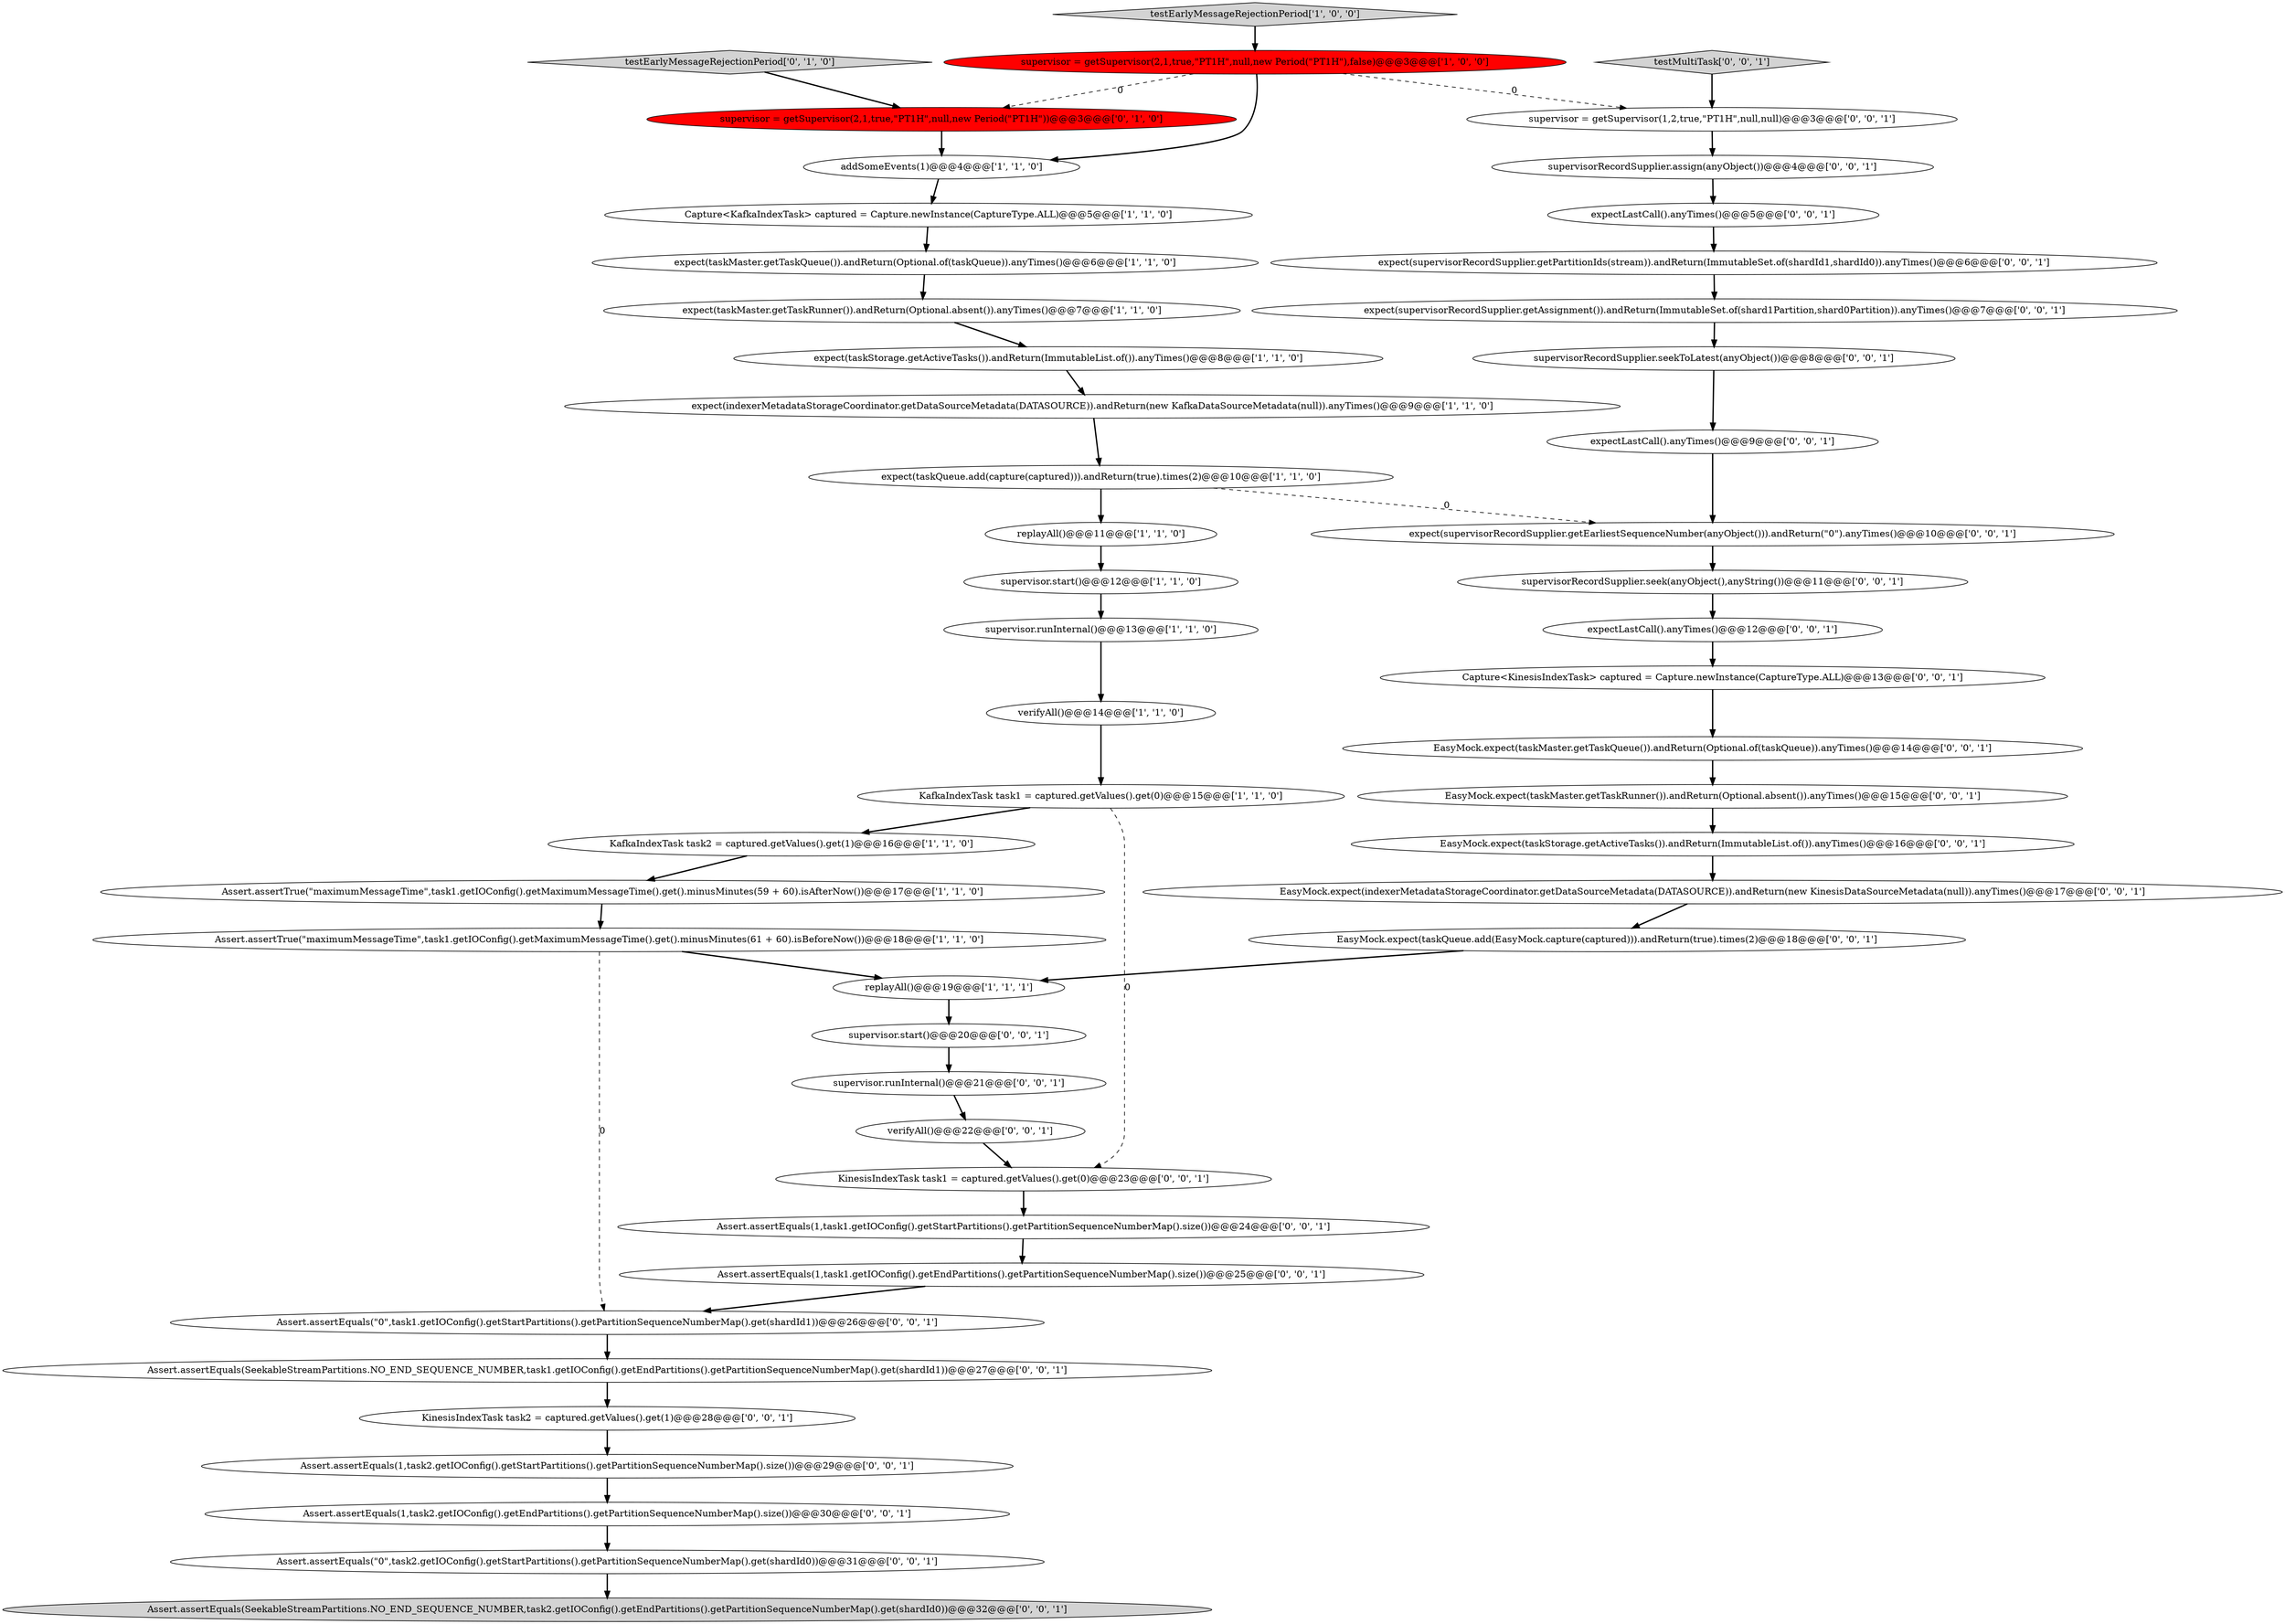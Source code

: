 digraph {
11 [style = filled, label = "Assert.assertTrue(\"maximumMessageTime\",task1.getIOConfig().getMaximumMessageTime().get().minusMinutes(59 + 60).isAfterNow())@@@17@@@['1', '1', '0']", fillcolor = white, shape = ellipse image = "AAA0AAABBB1BBB"];
21 [style = filled, label = "expect(supervisorRecordSupplier.getPartitionIds(stream)).andReturn(ImmutableSet.of(shardId1,shardId0)).anyTimes()@@@6@@@['0', '0', '1']", fillcolor = white, shape = ellipse image = "AAA0AAABBB3BBB"];
4 [style = filled, label = "expect(taskMaster.getTaskQueue()).andReturn(Optional.of(taskQueue)).anyTimes()@@@6@@@['1', '1', '0']", fillcolor = white, shape = ellipse image = "AAA0AAABBB1BBB"];
45 [style = filled, label = "expectLastCall().anyTimes()@@@9@@@['0', '0', '1']", fillcolor = white, shape = ellipse image = "AAA0AAABBB3BBB"];
15 [style = filled, label = "expect(taskQueue.add(capture(captured))).andReturn(true).times(2)@@@10@@@['1', '1', '0']", fillcolor = white, shape = ellipse image = "AAA0AAABBB1BBB"];
0 [style = filled, label = "testEarlyMessageRejectionPeriod['1', '0', '0']", fillcolor = lightgray, shape = diamond image = "AAA0AAABBB1BBB"];
6 [style = filled, label = "supervisor.start()@@@12@@@['1', '1', '0']", fillcolor = white, shape = ellipse image = "AAA0AAABBB1BBB"];
26 [style = filled, label = "Assert.assertEquals(1,task1.getIOConfig().getEndPartitions().getPartitionSequenceNumberMap().size())@@@25@@@['0', '0', '1']", fillcolor = white, shape = ellipse image = "AAA0AAABBB3BBB"];
38 [style = filled, label = "Capture<KinesisIndexTask> captured = Capture.newInstance(CaptureType.ALL)@@@13@@@['0', '0', '1']", fillcolor = white, shape = ellipse image = "AAA0AAABBB3BBB"];
20 [style = filled, label = "supervisorRecordSupplier.seek(anyObject(),anyString())@@@11@@@['0', '0', '1']", fillcolor = white, shape = ellipse image = "AAA0AAABBB3BBB"];
13 [style = filled, label = "addSomeEvents(1)@@@4@@@['1', '1', '0']", fillcolor = white, shape = ellipse image = "AAA0AAABBB1BBB"];
2 [style = filled, label = "expect(indexerMetadataStorageCoordinator.getDataSourceMetadata(DATASOURCE)).andReturn(new KafkaDataSourceMetadata(null)).anyTimes()@@@9@@@['1', '1', '0']", fillcolor = white, shape = ellipse image = "AAA0AAABBB1BBB"];
5 [style = filled, label = "Assert.assertTrue(\"maximumMessageTime\",task1.getIOConfig().getMaximumMessageTime().get().minusMinutes(61 + 60).isBeforeNow())@@@18@@@['1', '1', '0']", fillcolor = white, shape = ellipse image = "AAA0AAABBB1BBB"];
8 [style = filled, label = "replayAll()@@@11@@@['1', '1', '0']", fillcolor = white, shape = ellipse image = "AAA0AAABBB1BBB"];
16 [style = filled, label = "supervisor.runInternal()@@@13@@@['1', '1', '0']", fillcolor = white, shape = ellipse image = "AAA0AAABBB1BBB"];
22 [style = filled, label = "EasyMock.expect(taskMaster.getTaskRunner()).andReturn(Optional.absent()).anyTimes()@@@15@@@['0', '0', '1']", fillcolor = white, shape = ellipse image = "AAA0AAABBB3BBB"];
37 [style = filled, label = "expect(supervisorRecordSupplier.getEarliestSequenceNumber(anyObject())).andReturn(\"0\").anyTimes()@@@10@@@['0', '0', '1']", fillcolor = white, shape = ellipse image = "AAA0AAABBB3BBB"];
7 [style = filled, label = "supervisor = getSupervisor(2,1,true,\"PT1H\",null,new Period(\"PT1H\"),false)@@@3@@@['1', '0', '0']", fillcolor = red, shape = ellipse image = "AAA1AAABBB1BBB"];
43 [style = filled, label = "expectLastCall().anyTimes()@@@5@@@['0', '0', '1']", fillcolor = white, shape = ellipse image = "AAA0AAABBB3BBB"];
29 [style = filled, label = "supervisorRecordSupplier.assign(anyObject())@@@4@@@['0', '0', '1']", fillcolor = white, shape = ellipse image = "AAA0AAABBB3BBB"];
1 [style = filled, label = "expect(taskStorage.getActiveTasks()).andReturn(ImmutableList.of()).anyTimes()@@@8@@@['1', '1', '0']", fillcolor = white, shape = ellipse image = "AAA0AAABBB1BBB"];
32 [style = filled, label = "testMultiTask['0', '0', '1']", fillcolor = lightgray, shape = diamond image = "AAA0AAABBB3BBB"];
28 [style = filled, label = "Assert.assertEquals(1,task2.getIOConfig().getStartPartitions().getPartitionSequenceNumberMap().size())@@@29@@@['0', '0', '1']", fillcolor = white, shape = ellipse image = "AAA0AAABBB3BBB"];
33 [style = filled, label = "expectLastCall().anyTimes()@@@12@@@['0', '0', '1']", fillcolor = white, shape = ellipse image = "AAA0AAABBB3BBB"];
36 [style = filled, label = "Assert.assertEquals(\"0\",task1.getIOConfig().getStartPartitions().getPartitionSequenceNumberMap().get(shardId1))@@@26@@@['0', '0', '1']", fillcolor = white, shape = ellipse image = "AAA0AAABBB3BBB"];
41 [style = filled, label = "EasyMock.expect(taskMaster.getTaskQueue()).andReturn(Optional.of(taskQueue)).anyTimes()@@@14@@@['0', '0', '1']", fillcolor = white, shape = ellipse image = "AAA0AAABBB3BBB"];
47 [style = filled, label = "supervisor.runInternal()@@@21@@@['0', '0', '1']", fillcolor = white, shape = ellipse image = "AAA0AAABBB3BBB"];
10 [style = filled, label = "verifyAll()@@@14@@@['1', '1', '0']", fillcolor = white, shape = ellipse image = "AAA0AAABBB1BBB"];
9 [style = filled, label = "KafkaIndexTask task1 = captured.getValues().get(0)@@@15@@@['1', '1', '0']", fillcolor = white, shape = ellipse image = "AAA0AAABBB1BBB"];
14 [style = filled, label = "expect(taskMaster.getTaskRunner()).andReturn(Optional.absent()).anyTimes()@@@7@@@['1', '1', '0']", fillcolor = white, shape = ellipse image = "AAA0AAABBB1BBB"];
24 [style = filled, label = "verifyAll()@@@22@@@['0', '0', '1']", fillcolor = white, shape = ellipse image = "AAA0AAABBB3BBB"];
39 [style = filled, label = "EasyMock.expect(taskStorage.getActiveTasks()).andReturn(ImmutableList.of()).anyTimes()@@@16@@@['0', '0', '1']", fillcolor = white, shape = ellipse image = "AAA0AAABBB3BBB"];
19 [style = filled, label = "testEarlyMessageRejectionPeriod['0', '1', '0']", fillcolor = lightgray, shape = diamond image = "AAA0AAABBB2BBB"];
23 [style = filled, label = "supervisor = getSupervisor(1,2,true,\"PT1H\",null,null)@@@3@@@['0', '0', '1']", fillcolor = white, shape = ellipse image = "AAA0AAABBB3BBB"];
17 [style = filled, label = "KafkaIndexTask task2 = captured.getValues().get(1)@@@16@@@['1', '1', '0']", fillcolor = white, shape = ellipse image = "AAA0AAABBB1BBB"];
31 [style = filled, label = "Assert.assertEquals(1,task1.getIOConfig().getStartPartitions().getPartitionSequenceNumberMap().size())@@@24@@@['0', '0', '1']", fillcolor = white, shape = ellipse image = "AAA0AAABBB3BBB"];
46 [style = filled, label = "Assert.assertEquals(\"0\",task2.getIOConfig().getStartPartitions().getPartitionSequenceNumberMap().get(shardId0))@@@31@@@['0', '0', '1']", fillcolor = white, shape = ellipse image = "AAA0AAABBB3BBB"];
44 [style = filled, label = "expect(supervisorRecordSupplier.getAssignment()).andReturn(ImmutableSet.of(shard1Partition,shard0Partition)).anyTimes()@@@7@@@['0', '0', '1']", fillcolor = white, shape = ellipse image = "AAA0AAABBB3BBB"];
25 [style = filled, label = "supervisorRecordSupplier.seekToLatest(anyObject())@@@8@@@['0', '0', '1']", fillcolor = white, shape = ellipse image = "AAA0AAABBB3BBB"];
30 [style = filled, label = "Assert.assertEquals(SeekableStreamPartitions.NO_END_SEQUENCE_NUMBER,task2.getIOConfig().getEndPartitions().getPartitionSequenceNumberMap().get(shardId0))@@@32@@@['0', '0', '1']", fillcolor = lightgray, shape = ellipse image = "AAA0AAABBB3BBB"];
42 [style = filled, label = "supervisor.start()@@@20@@@['0', '0', '1']", fillcolor = white, shape = ellipse image = "AAA0AAABBB3BBB"];
40 [style = filled, label = "Assert.assertEquals(SeekableStreamPartitions.NO_END_SEQUENCE_NUMBER,task1.getIOConfig().getEndPartitions().getPartitionSequenceNumberMap().get(shardId1))@@@27@@@['0', '0', '1']", fillcolor = white, shape = ellipse image = "AAA0AAABBB3BBB"];
48 [style = filled, label = "KinesisIndexTask task1 = captured.getValues().get(0)@@@23@@@['0', '0', '1']", fillcolor = white, shape = ellipse image = "AAA0AAABBB3BBB"];
18 [style = filled, label = "supervisor = getSupervisor(2,1,true,\"PT1H\",null,new Period(\"PT1H\"))@@@3@@@['0', '1', '0']", fillcolor = red, shape = ellipse image = "AAA1AAABBB2BBB"];
12 [style = filled, label = "Capture<KafkaIndexTask> captured = Capture.newInstance(CaptureType.ALL)@@@5@@@['1', '1', '0']", fillcolor = white, shape = ellipse image = "AAA0AAABBB1BBB"];
34 [style = filled, label = "EasyMock.expect(indexerMetadataStorageCoordinator.getDataSourceMetadata(DATASOURCE)).andReturn(new KinesisDataSourceMetadata(null)).anyTimes()@@@17@@@['0', '0', '1']", fillcolor = white, shape = ellipse image = "AAA0AAABBB3BBB"];
27 [style = filled, label = "KinesisIndexTask task2 = captured.getValues().get(1)@@@28@@@['0', '0', '1']", fillcolor = white, shape = ellipse image = "AAA0AAABBB3BBB"];
3 [style = filled, label = "replayAll()@@@19@@@['1', '1', '1']", fillcolor = white, shape = ellipse image = "AAA0AAABBB1BBB"];
49 [style = filled, label = "Assert.assertEquals(1,task2.getIOConfig().getEndPartitions().getPartitionSequenceNumberMap().size())@@@30@@@['0', '0', '1']", fillcolor = white, shape = ellipse image = "AAA0AAABBB3BBB"];
35 [style = filled, label = "EasyMock.expect(taskQueue.add(EasyMock.capture(captured))).andReturn(true).times(2)@@@18@@@['0', '0', '1']", fillcolor = white, shape = ellipse image = "AAA0AAABBB3BBB"];
7->13 [style = bold, label=""];
5->3 [style = bold, label=""];
43->21 [style = bold, label=""];
4->14 [style = bold, label=""];
19->18 [style = bold, label=""];
21->44 [style = bold, label=""];
36->40 [style = bold, label=""];
32->23 [style = bold, label=""];
7->23 [style = dashed, label="0"];
7->18 [style = dashed, label="0"];
35->3 [style = bold, label=""];
25->45 [style = bold, label=""];
16->10 [style = bold, label=""];
15->37 [style = dashed, label="0"];
39->34 [style = bold, label=""];
26->36 [style = bold, label=""];
27->28 [style = bold, label=""];
28->49 [style = bold, label=""];
37->20 [style = bold, label=""];
42->47 [style = bold, label=""];
9->17 [style = bold, label=""];
8->6 [style = bold, label=""];
38->41 [style = bold, label=""];
5->36 [style = dashed, label="0"];
3->42 [style = bold, label=""];
14->1 [style = bold, label=""];
20->33 [style = bold, label=""];
48->31 [style = bold, label=""];
0->7 [style = bold, label=""];
23->29 [style = bold, label=""];
11->5 [style = bold, label=""];
31->26 [style = bold, label=""];
13->12 [style = bold, label=""];
46->30 [style = bold, label=""];
9->48 [style = dashed, label="0"];
12->4 [style = bold, label=""];
47->24 [style = bold, label=""];
6->16 [style = bold, label=""];
40->27 [style = bold, label=""];
49->46 [style = bold, label=""];
2->15 [style = bold, label=""];
18->13 [style = bold, label=""];
29->43 [style = bold, label=""];
22->39 [style = bold, label=""];
44->25 [style = bold, label=""];
33->38 [style = bold, label=""];
1->2 [style = bold, label=""];
10->9 [style = bold, label=""];
45->37 [style = bold, label=""];
41->22 [style = bold, label=""];
34->35 [style = bold, label=""];
15->8 [style = bold, label=""];
24->48 [style = bold, label=""];
17->11 [style = bold, label=""];
}
